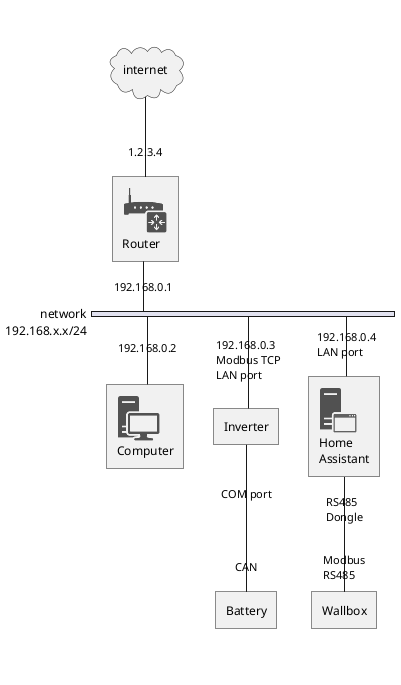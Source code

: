 @startuml

!include <office/Devices/router>
!include <office/Devices/switch>
!include <office/Devices/workstation>
!include <office/Servers/application_server_blue>
!include <office/Servers/mainframe>

nwdiag {
  internet [shape = cloud ];
  
  
  router [ address = "1.2.3.4" description = "<$router>\nRouter" ];
  
  internet -- router;
  
  network network {
    address = "192.168.x.x/24";
    router [ address = "192.168.0.1" ];
    pc [ address = "192.168.0.2" description = "<$workstation>\nComputer" ];
    inverter [ address = "192.168.0.3\nModbus TCP\nLAN port" description = "<$mainframe>\nInverter" ];
    ha [ address = "192.168.0.4\nLAN port" description = "<$application_server_blue>\nHome\nAssistant" ];
  }
  inverter -- mppt1;
  inverter -- mppt2;
  inverter -- battery;
  inverter [ address = "COM port" description = "Inverter" ]
  battery [ address = "CAN" description = "Battery" ];
  ha -- wallbox;
  ha [ address = "RS485\nDongle" ]
  wallbox [ address = "Modbus\nRS485" description = "Wallbox" ];
  
}

@enduml